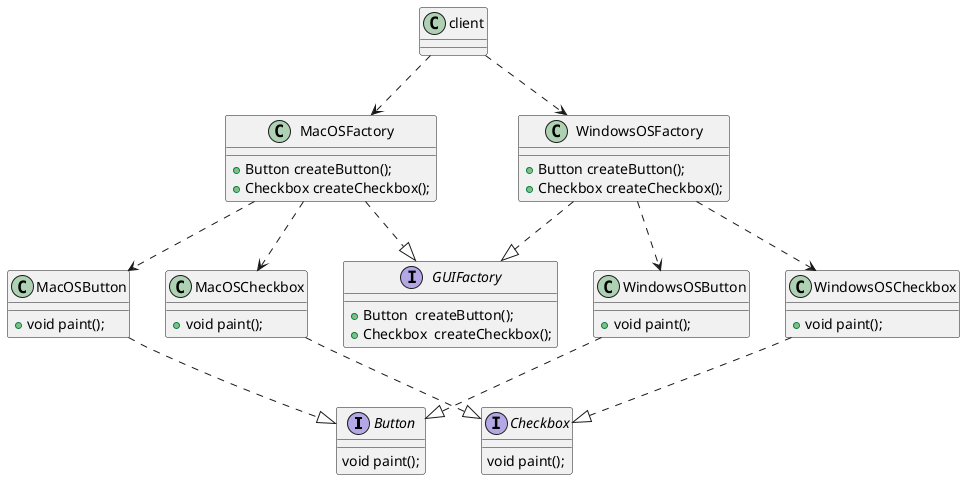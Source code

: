 @startuml
/'Button'/
interface Button {
    void paint();
}
class MacOSButton{
   + void paint();
}
class WindowsOSButton{
   + void paint();
}

MacOSButton ..|> Button
WindowsOSButton ..|> Button

/'Checkbox'/
interface Checkbox {
    void paint();
}
class MacOSCheckbox{
   + void paint();
}
class WindowsOSCheckbox{
   + void paint();
}

MacOSCheckbox ..|> Checkbox
WindowsOSCheckbox ..|> Checkbox

/'GUIFactory'/
interface GUIFactory{
   + Button  createButton();
   + Checkbox  createCheckbox();
}

class MacOSFactory{
   + Button createButton();
   + Checkbox createCheckbox();
}

class WindowsOSFactory{
   + Button createButton();
   + Checkbox createCheckbox();
}

MacOSFactory ..|> GUIFactory
WindowsOSFactory ..|> GUIFactory

MacOSFactory ..> MacOSButton
WindowsOSFactory ..> WindowsOSButton

MacOSFactory ..> MacOSCheckbox
WindowsOSFactory ..> WindowsOSCheckbox

/'客户端'/
class client{
}
client ..> WindowsOSFactory
client ..> MacOSFactory
@enduml
